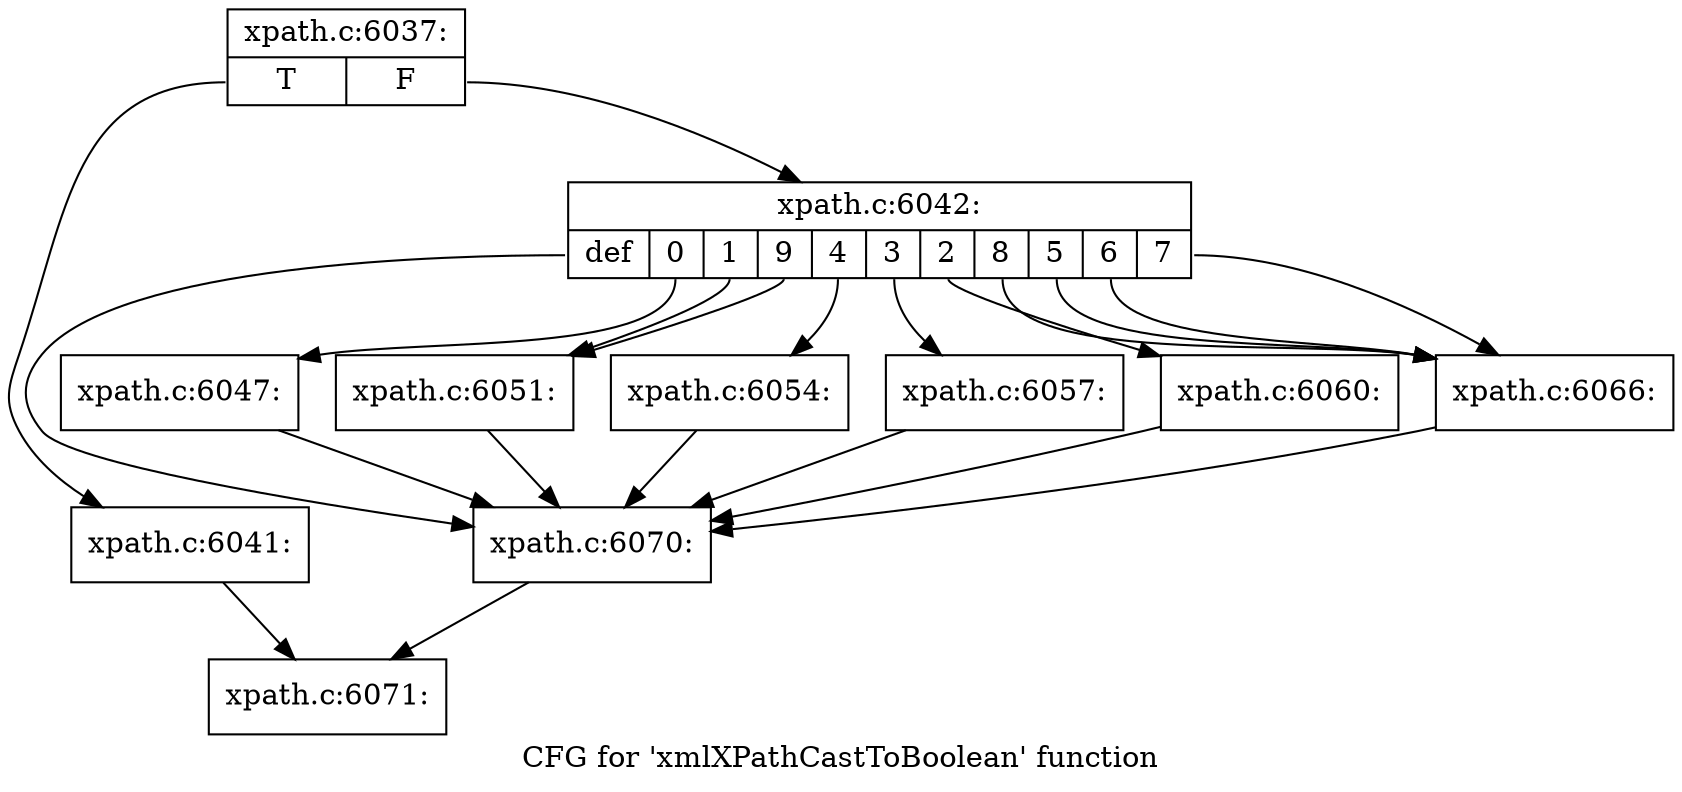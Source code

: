 digraph "CFG for 'xmlXPathCastToBoolean' function" {
	label="CFG for 'xmlXPathCastToBoolean' function";

	Node0x48f4840 [shape=record,label="{xpath.c:6037:|{<s0>T|<s1>F}}"];
	Node0x48f4840:s0 -> Node0x48f5b90;
	Node0x48f4840:s1 -> Node0x48f5520;
	Node0x48f5b90 [shape=record,label="{xpath.c:6041:}"];
	Node0x48f5b90 -> Node0x48f4e00;
	Node0x48f5520 [shape=record,label="{xpath.c:6042:|{<s0>def|<s1>0|<s2>1|<s3>9|<s4>4|<s5>3|<s6>2|<s7>8|<s8>5|<s9>6|<s10>7}}"];
	Node0x48f5520:s0 -> Node0x48f4ca0;
	Node0x48f5520:s1 -> Node0x48f6670;
	Node0x48f5520:s2 -> Node0x47daab0;
	Node0x48f5520:s3 -> Node0x47daab0;
	Node0x48f5520:s4 -> Node0x47daef0;
	Node0x48f5520:s5 -> Node0x47db330;
	Node0x48f5520:s6 -> Node0x47db770;
	Node0x48f5520:s7 -> Node0x47dbaf0;
	Node0x48f5520:s8 -> Node0x47dbaf0;
	Node0x48f5520:s9 -> Node0x47dbaf0;
	Node0x48f5520:s10 -> Node0x47dbaf0;
	Node0x48f6670 [shape=record,label="{xpath.c:6047:}"];
	Node0x48f6670 -> Node0x48f4ca0;
	Node0x47daab0 [shape=record,label="{xpath.c:6051:}"];
	Node0x47daab0 -> Node0x48f4ca0;
	Node0x47daef0 [shape=record,label="{xpath.c:6054:}"];
	Node0x47daef0 -> Node0x48f4ca0;
	Node0x47db330 [shape=record,label="{xpath.c:6057:}"];
	Node0x47db330 -> Node0x48f4ca0;
	Node0x47db770 [shape=record,label="{xpath.c:6060:}"];
	Node0x47db770 -> Node0x48f4ca0;
	Node0x47dbaf0 [shape=record,label="{xpath.c:6066:}"];
	Node0x47dbaf0 -> Node0x48f4ca0;
	Node0x48f4ca0 [shape=record,label="{xpath.c:6070:}"];
	Node0x48f4ca0 -> Node0x48f4e00;
	Node0x48f4e00 [shape=record,label="{xpath.c:6071:}"];
}
